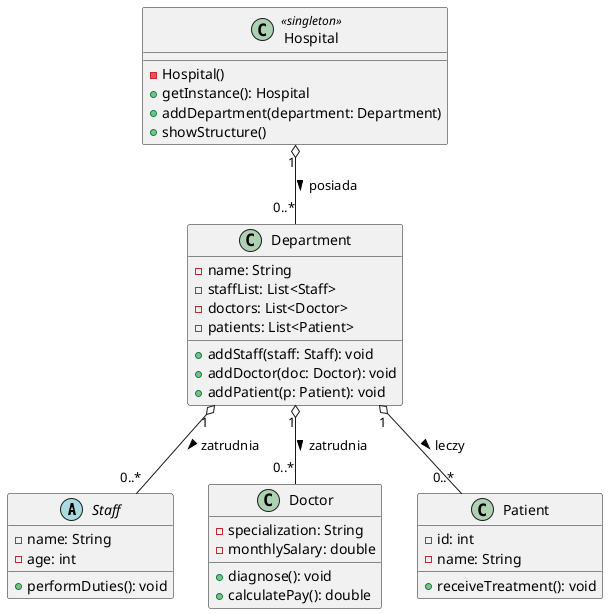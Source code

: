 @startuml

abstract class Staff {
    -name: String
    -age: int
    +performDuties(): void
}

class Doctor {
    -specialization: String
    -monthlySalary: double
    +diagnose(): void
    +calculatePay(): double
}

class Patient {
    -id: int
    -name: String
    +receiveTreatment(): void
}

class Department {
    -name: String
    -staffList: List<Staff>
    -doctors: List<Doctor>
    -patients: List<Patient>
    +addStaff(staff: Staff): void
    +addDoctor(doc: Doctor): void
    +addPatient(p: Patient): void
}

class Hospital <<singleton>> {
    - Hospital()
    + getInstance(): Hospital
    + addDepartment(department: Department)
    + showStructure()
}

Hospital "1" o-- "0..*" Department : posiada >

Department "1" o-- "0..*" Staff : zatrudnia >
Department "1" o-- "0..*" Doctor : zatrudnia >
Department "1" o-- "0..*" Patient : leczy >


@enduml

